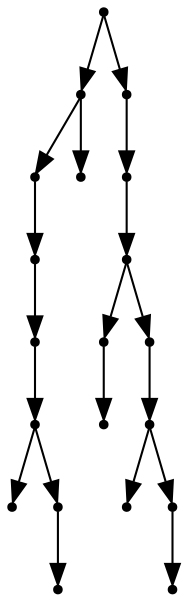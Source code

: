digraph {
  19 [shape=point];
  8 [shape=point];
  6 [shape=point];
  5 [shape=point];
  4 [shape=point];
  3 [shape=point];
  0 [shape=point];
  2 [shape=point];
  1 [shape=point];
  7 [shape=point];
  18 [shape=point];
  17 [shape=point];
  16 [shape=point];
  10 [shape=point];
  9 [shape=point];
  15 [shape=point];
  14 [shape=point];
  11 [shape=point];
  13 [shape=point];
  12 [shape=point];
19 -> 8;
8 -> 6;
6 -> 5;
5 -> 4;
4 -> 3;
3 -> 0;
3 -> 2;
2 -> 1;
8 -> 7;
19 -> 18;
18 -> 17;
17 -> 16;
16 -> 10;
10 -> 9;
16 -> 15;
15 -> 14;
14 -> 11;
14 -> 13;
13 -> 12;
}
